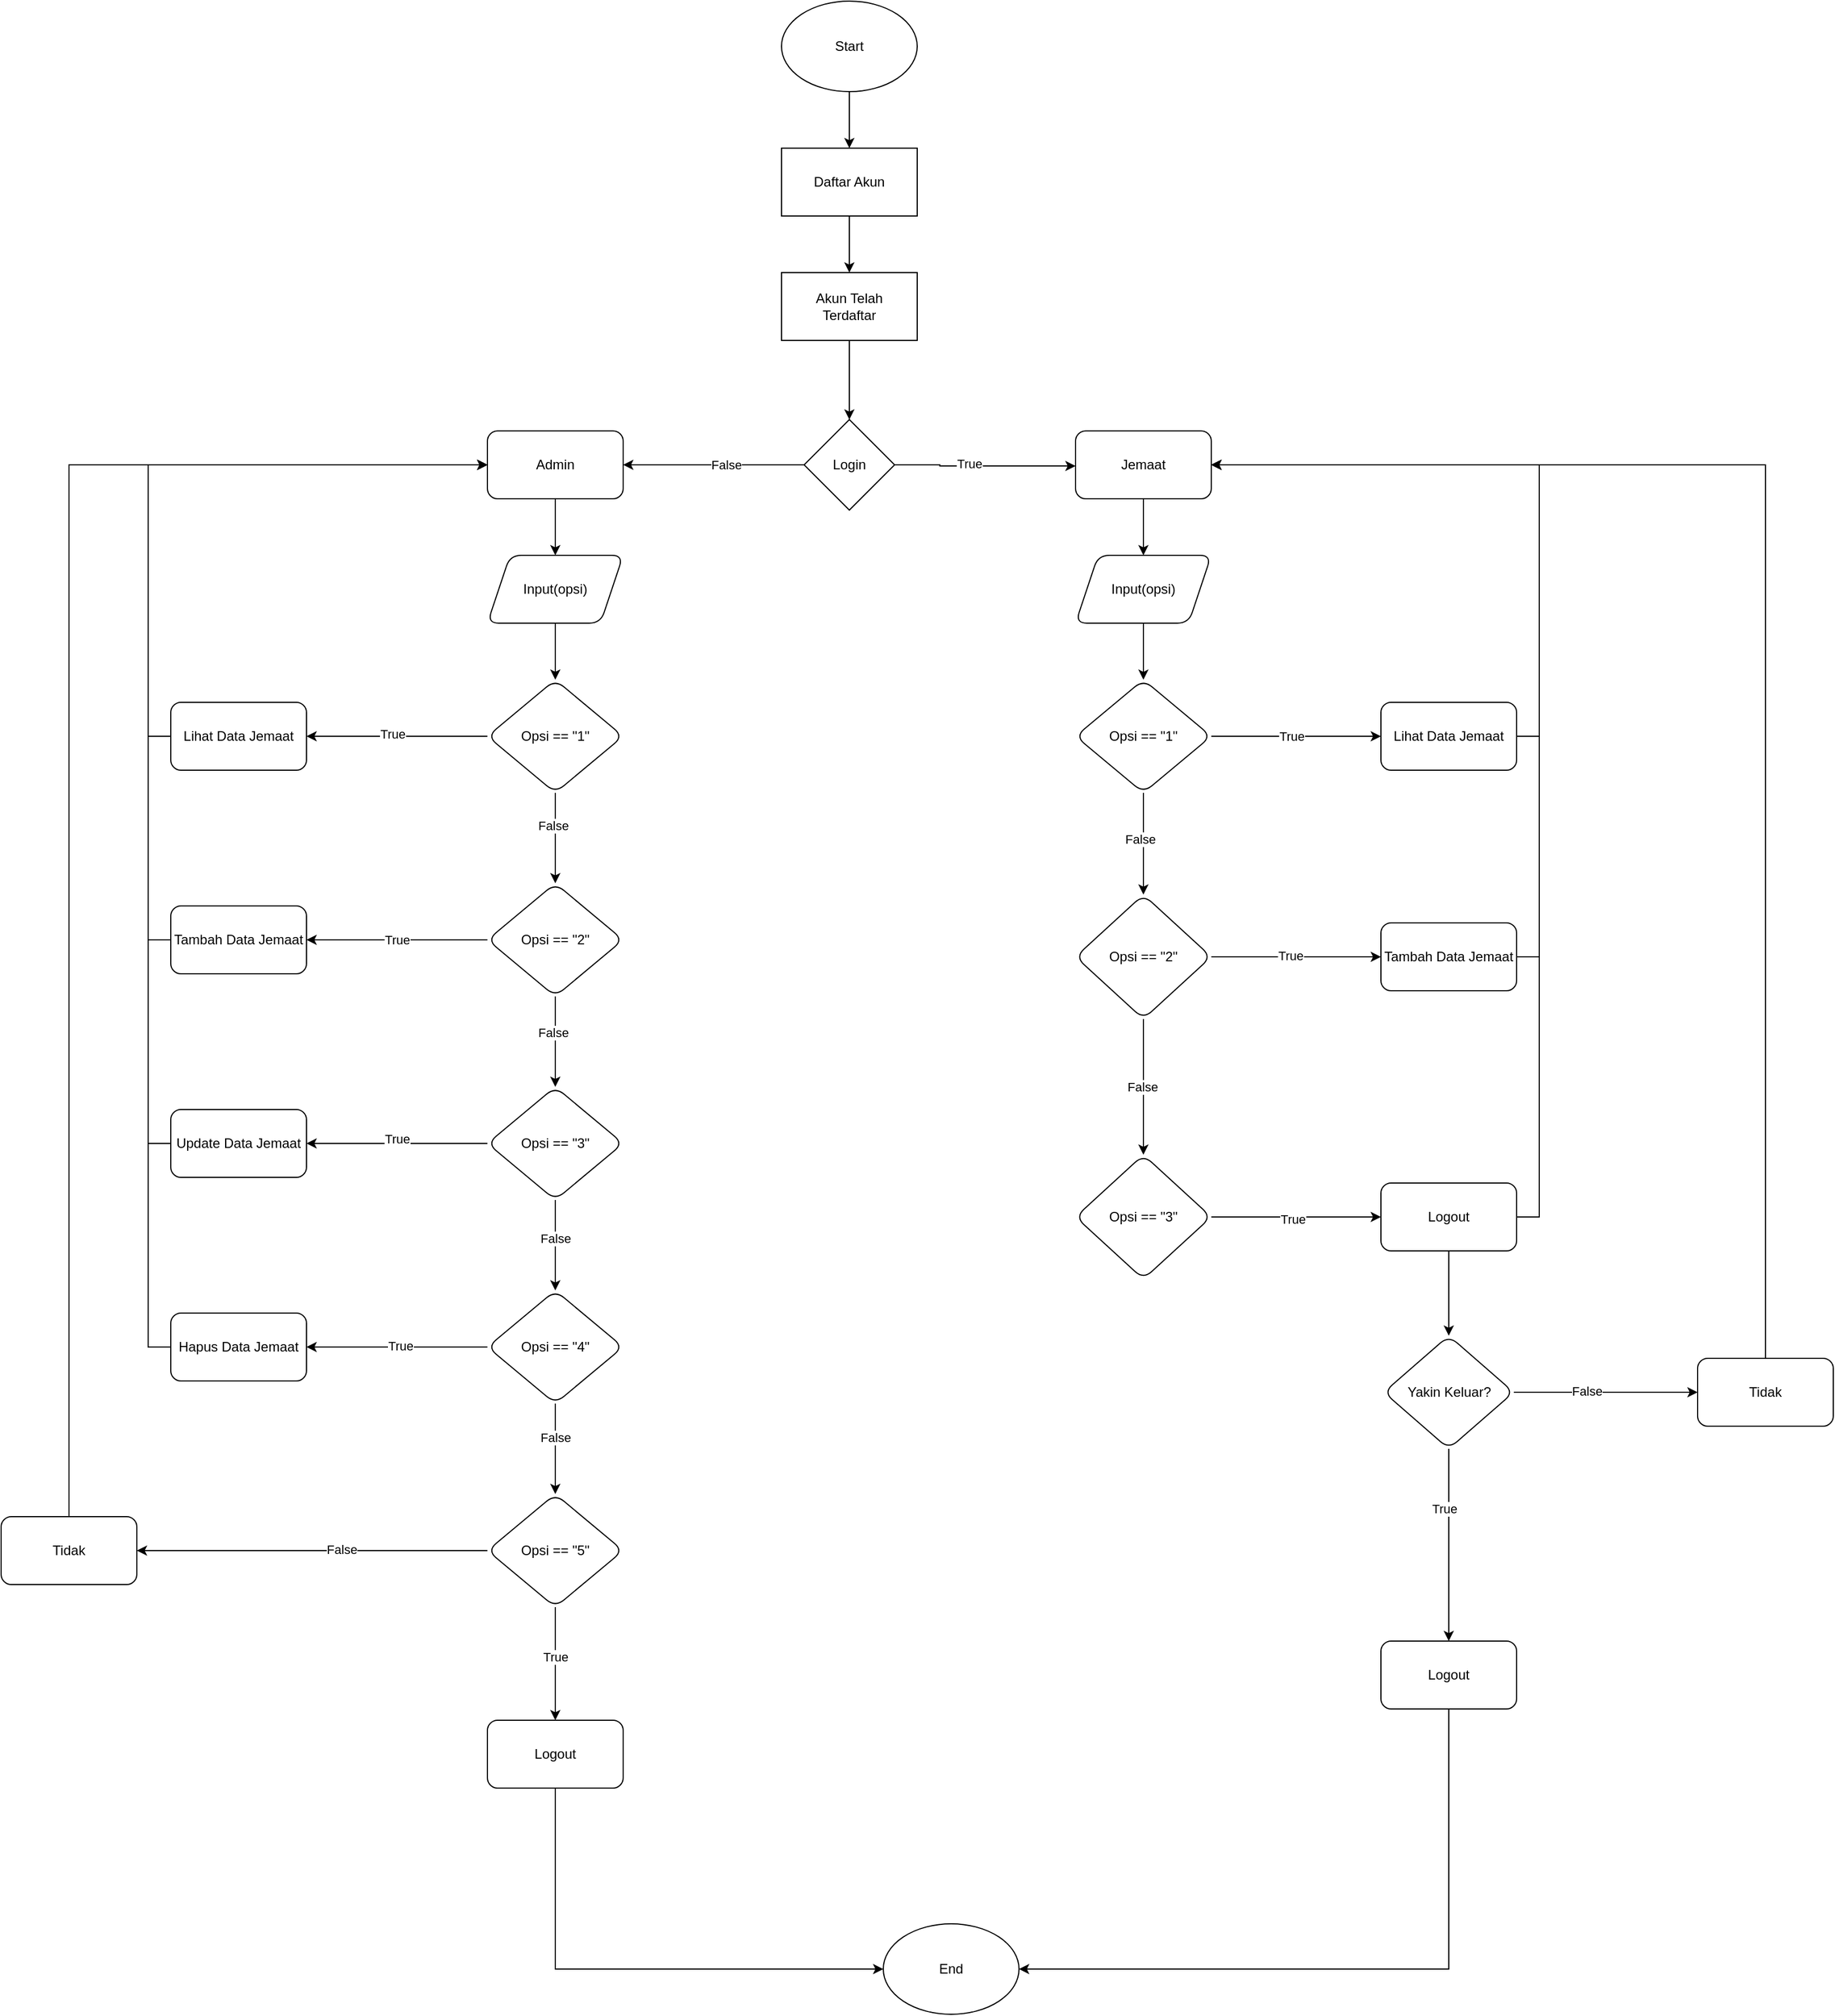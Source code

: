 <mxfile version="24.7.17">
  <diagram name="Page-1" id="oKVt8MBjMBBs5zzT-ZyF">
    <mxGraphModel dx="2444" dy="932" grid="1" gridSize="10" guides="1" tooltips="1" connect="1" arrows="1" fold="1" page="1" pageScale="1" pageWidth="850" pageHeight="1100" math="0" shadow="0">
      <root>
        <mxCell id="0" />
        <mxCell id="1" parent="0" />
        <mxCell id="7TJ9QhRvp5jiKfUdtxeP-3" value="" style="edgeStyle=orthogonalEdgeStyle;rounded=0;orthogonalLoop=1;jettySize=auto;html=1;" edge="1" parent="1" source="yP5g847EMCX4jfwRUblM-2" target="7TJ9QhRvp5jiKfUdtxeP-2">
          <mxGeometry relative="1" as="geometry" />
        </mxCell>
        <mxCell id="yP5g847EMCX4jfwRUblM-2" value="Start" style="ellipse;whiteSpace=wrap;html=1;" parent="1" vertex="1">
          <mxGeometry x="370" width="120" height="80" as="geometry" />
        </mxCell>
        <mxCell id="7TJ9QhRvp5jiKfUdtxeP-7" value="" style="edgeStyle=orthogonalEdgeStyle;rounded=0;orthogonalLoop=1;jettySize=auto;html=1;" edge="1" parent="1" source="7TJ9QhRvp5jiKfUdtxeP-2" target="7TJ9QhRvp5jiKfUdtxeP-6">
          <mxGeometry relative="1" as="geometry" />
        </mxCell>
        <mxCell id="7TJ9QhRvp5jiKfUdtxeP-2" value="Daftar Akun" style="whiteSpace=wrap;html=1;" vertex="1" parent="1">
          <mxGeometry x="370" y="130" width="120" height="60" as="geometry" />
        </mxCell>
        <mxCell id="7TJ9QhRvp5jiKfUdtxeP-9" value="" style="edgeStyle=orthogonalEdgeStyle;rounded=0;orthogonalLoop=1;jettySize=auto;html=1;" edge="1" parent="1" source="7TJ9QhRvp5jiKfUdtxeP-6" target="7TJ9QhRvp5jiKfUdtxeP-8">
          <mxGeometry relative="1" as="geometry" />
        </mxCell>
        <mxCell id="7TJ9QhRvp5jiKfUdtxeP-6" value="Akun Telah&lt;div&gt;Terdaftar&lt;/div&gt;" style="whiteSpace=wrap;html=1;" vertex="1" parent="1">
          <mxGeometry x="370" y="240" width="120" height="60" as="geometry" />
        </mxCell>
        <mxCell id="7TJ9QhRvp5jiKfUdtxeP-11" value="" style="edgeStyle=orthogonalEdgeStyle;rounded=0;orthogonalLoop=1;jettySize=auto;html=1;" edge="1" parent="1" source="7TJ9QhRvp5jiKfUdtxeP-8" target="7TJ9QhRvp5jiKfUdtxeP-25">
          <mxGeometry relative="1" as="geometry">
            <mxPoint x="649.984" y="410.048" as="targetPoint" />
            <Array as="points">
              <mxPoint x="510" y="410" />
              <mxPoint x="550" y="411" />
            </Array>
          </mxGeometry>
        </mxCell>
        <mxCell id="7TJ9QhRvp5jiKfUdtxeP-12" value="True" style="edgeLabel;html=1;align=center;verticalAlign=middle;resizable=0;points=[];" vertex="1" connectable="0" parent="7TJ9QhRvp5jiKfUdtxeP-11">
          <mxGeometry x="-0.172" y="2" relative="1" as="geometry">
            <mxPoint as="offset" />
          </mxGeometry>
        </mxCell>
        <mxCell id="7TJ9QhRvp5jiKfUdtxeP-16" value="" style="edgeStyle=orthogonalEdgeStyle;rounded=0;orthogonalLoop=1;jettySize=auto;html=1;" edge="1" parent="1" source="7TJ9QhRvp5jiKfUdtxeP-8" target="7TJ9QhRvp5jiKfUdtxeP-23">
          <mxGeometry relative="1" as="geometry">
            <mxPoint x="230" y="410.0" as="targetPoint" />
          </mxGeometry>
        </mxCell>
        <mxCell id="7TJ9QhRvp5jiKfUdtxeP-17" value="False" style="edgeLabel;html=1;align=center;verticalAlign=middle;resizable=0;points=[];" vertex="1" connectable="0" parent="7TJ9QhRvp5jiKfUdtxeP-16">
          <mxGeometry x="-0.129" y="4" relative="1" as="geometry">
            <mxPoint y="-4" as="offset" />
          </mxGeometry>
        </mxCell>
        <mxCell id="7TJ9QhRvp5jiKfUdtxeP-8" value="Login" style="rhombus;whiteSpace=wrap;html=1;" vertex="1" parent="1">
          <mxGeometry x="390" y="370" width="80" height="80" as="geometry" />
        </mxCell>
        <mxCell id="7TJ9QhRvp5jiKfUdtxeP-27" value="" style="edgeStyle=orthogonalEdgeStyle;rounded=0;orthogonalLoop=1;jettySize=auto;html=1;" edge="1" parent="1" source="7TJ9QhRvp5jiKfUdtxeP-23" target="7TJ9QhRvp5jiKfUdtxeP-26">
          <mxGeometry relative="1" as="geometry" />
        </mxCell>
        <mxCell id="7TJ9QhRvp5jiKfUdtxeP-23" value="Admin" style="rounded=1;whiteSpace=wrap;html=1;" vertex="1" parent="1">
          <mxGeometry x="110" y="380.0" width="120" height="60" as="geometry" />
        </mxCell>
        <mxCell id="7TJ9QhRvp5jiKfUdtxeP-29" value="" style="edgeStyle=orthogonalEdgeStyle;rounded=0;orthogonalLoop=1;jettySize=auto;html=1;" edge="1" parent="1" source="7TJ9QhRvp5jiKfUdtxeP-25" target="7TJ9QhRvp5jiKfUdtxeP-28">
          <mxGeometry relative="1" as="geometry" />
        </mxCell>
        <mxCell id="7TJ9QhRvp5jiKfUdtxeP-25" value="Jemaat" style="rounded=1;whiteSpace=wrap;html=1;" vertex="1" parent="1">
          <mxGeometry x="630.004" y="379.998" width="120" height="60" as="geometry" />
        </mxCell>
        <mxCell id="7TJ9QhRvp5jiKfUdtxeP-66" style="edgeStyle=orthogonalEdgeStyle;rounded=0;orthogonalLoop=1;jettySize=auto;html=1;exitX=0.5;exitY=1;exitDx=0;exitDy=0;" edge="1" parent="1" source="7TJ9QhRvp5jiKfUdtxeP-26" target="7TJ9QhRvp5jiKfUdtxeP-62">
          <mxGeometry relative="1" as="geometry" />
        </mxCell>
        <mxCell id="7TJ9QhRvp5jiKfUdtxeP-26" value="Input(opsi)" style="shape=parallelogram;perimeter=parallelogramPerimeter;whiteSpace=wrap;html=1;fixedSize=1;rounded=1;" vertex="1" parent="1">
          <mxGeometry x="110" y="490.0" width="120" height="60" as="geometry" />
        </mxCell>
        <mxCell id="7TJ9QhRvp5jiKfUdtxeP-31" value="" style="edgeStyle=orthogonalEdgeStyle;rounded=0;orthogonalLoop=1;jettySize=auto;html=1;" edge="1" parent="1" source="7TJ9QhRvp5jiKfUdtxeP-28" target="7TJ9QhRvp5jiKfUdtxeP-30">
          <mxGeometry relative="1" as="geometry" />
        </mxCell>
        <mxCell id="7TJ9QhRvp5jiKfUdtxeP-28" value="Input(opsi)" style="shape=parallelogram;perimeter=parallelogramPerimeter;whiteSpace=wrap;html=1;fixedSize=1;rounded=1;" vertex="1" parent="1">
          <mxGeometry x="630.004" y="489.998" width="120" height="60" as="geometry" />
        </mxCell>
        <mxCell id="7TJ9QhRvp5jiKfUdtxeP-33" value="" style="edgeStyle=orthogonalEdgeStyle;rounded=0;orthogonalLoop=1;jettySize=auto;html=1;" edge="1" parent="1" source="7TJ9QhRvp5jiKfUdtxeP-30" target="7TJ9QhRvp5jiKfUdtxeP-32">
          <mxGeometry relative="1" as="geometry" />
        </mxCell>
        <mxCell id="7TJ9QhRvp5jiKfUdtxeP-34" value="True" style="edgeLabel;html=1;align=center;verticalAlign=middle;resizable=0;points=[];" vertex="1" connectable="0" parent="7TJ9QhRvp5jiKfUdtxeP-33">
          <mxGeometry x="-0.059" relative="1" as="geometry">
            <mxPoint as="offset" />
          </mxGeometry>
        </mxCell>
        <mxCell id="7TJ9QhRvp5jiKfUdtxeP-36" value="" style="edgeStyle=orthogonalEdgeStyle;rounded=0;orthogonalLoop=1;jettySize=auto;html=1;" edge="1" parent="1" source="7TJ9QhRvp5jiKfUdtxeP-30" target="7TJ9QhRvp5jiKfUdtxeP-35">
          <mxGeometry relative="1" as="geometry" />
        </mxCell>
        <mxCell id="7TJ9QhRvp5jiKfUdtxeP-37" value="False" style="edgeLabel;html=1;align=center;verticalAlign=middle;resizable=0;points=[];" vertex="1" connectable="0" parent="7TJ9QhRvp5jiKfUdtxeP-36">
          <mxGeometry x="-0.099" y="-3" relative="1" as="geometry">
            <mxPoint as="offset" />
          </mxGeometry>
        </mxCell>
        <mxCell id="7TJ9QhRvp5jiKfUdtxeP-30" value="Opsi == &quot;1&quot;" style="rhombus;whiteSpace=wrap;html=1;rounded=1;" vertex="1" parent="1">
          <mxGeometry x="630" y="600" width="120" height="100" as="geometry" />
        </mxCell>
        <mxCell id="7TJ9QhRvp5jiKfUdtxeP-104" style="edgeStyle=orthogonalEdgeStyle;rounded=0;orthogonalLoop=1;jettySize=auto;html=1;exitX=1;exitY=0.5;exitDx=0;exitDy=0;entryX=1;entryY=0.5;entryDx=0;entryDy=0;" edge="1" parent="1" source="7TJ9QhRvp5jiKfUdtxeP-32" target="7TJ9QhRvp5jiKfUdtxeP-25">
          <mxGeometry relative="1" as="geometry" />
        </mxCell>
        <mxCell id="7TJ9QhRvp5jiKfUdtxeP-32" value="Lihat Data Jemaat" style="rounded=1;whiteSpace=wrap;html=1;" vertex="1" parent="1">
          <mxGeometry x="900" y="620" width="120" height="60" as="geometry" />
        </mxCell>
        <mxCell id="7TJ9QhRvp5jiKfUdtxeP-39" value="" style="edgeStyle=orthogonalEdgeStyle;rounded=0;orthogonalLoop=1;jettySize=auto;html=1;" edge="1" parent="1" source="7TJ9QhRvp5jiKfUdtxeP-35" target="7TJ9QhRvp5jiKfUdtxeP-38">
          <mxGeometry relative="1" as="geometry" />
        </mxCell>
        <mxCell id="7TJ9QhRvp5jiKfUdtxeP-40" value="True" style="edgeLabel;html=1;align=center;verticalAlign=middle;resizable=0;points=[];" vertex="1" connectable="0" parent="7TJ9QhRvp5jiKfUdtxeP-39">
          <mxGeometry x="-0.069" y="1" relative="1" as="geometry">
            <mxPoint as="offset" />
          </mxGeometry>
        </mxCell>
        <mxCell id="7TJ9QhRvp5jiKfUdtxeP-42" value="" style="edgeStyle=orthogonalEdgeStyle;rounded=0;orthogonalLoop=1;jettySize=auto;html=1;" edge="1" parent="1" source="7TJ9QhRvp5jiKfUdtxeP-35" target="7TJ9QhRvp5jiKfUdtxeP-41">
          <mxGeometry relative="1" as="geometry" />
        </mxCell>
        <mxCell id="7TJ9QhRvp5jiKfUdtxeP-43" value="False" style="edgeLabel;html=1;align=center;verticalAlign=middle;resizable=0;points=[];" vertex="1" connectable="0" parent="7TJ9QhRvp5jiKfUdtxeP-42">
          <mxGeometry x="-0.001" y="-1" relative="1" as="geometry">
            <mxPoint as="offset" />
          </mxGeometry>
        </mxCell>
        <mxCell id="7TJ9QhRvp5jiKfUdtxeP-35" value="Opsi == &quot;2&quot;" style="rhombus;whiteSpace=wrap;html=1;rounded=1;" vertex="1" parent="1">
          <mxGeometry x="630" y="790" width="120" height="110" as="geometry" />
        </mxCell>
        <mxCell id="7TJ9QhRvp5jiKfUdtxeP-103" style="edgeStyle=orthogonalEdgeStyle;rounded=0;orthogonalLoop=1;jettySize=auto;html=1;exitX=1;exitY=0.5;exitDx=0;exitDy=0;entryX=1;entryY=0.5;entryDx=0;entryDy=0;" edge="1" parent="1" source="7TJ9QhRvp5jiKfUdtxeP-38" target="7TJ9QhRvp5jiKfUdtxeP-25">
          <mxGeometry relative="1" as="geometry" />
        </mxCell>
        <mxCell id="7TJ9QhRvp5jiKfUdtxeP-38" value="Tambah Data Jemaat" style="rounded=1;whiteSpace=wrap;html=1;" vertex="1" parent="1">
          <mxGeometry x="900" y="815" width="120" height="60" as="geometry" />
        </mxCell>
        <mxCell id="7TJ9QhRvp5jiKfUdtxeP-45" value="" style="edgeStyle=orthogonalEdgeStyle;rounded=0;orthogonalLoop=1;jettySize=auto;html=1;" edge="1" parent="1" source="7TJ9QhRvp5jiKfUdtxeP-41" target="7TJ9QhRvp5jiKfUdtxeP-44">
          <mxGeometry relative="1" as="geometry" />
        </mxCell>
        <mxCell id="7TJ9QhRvp5jiKfUdtxeP-46" value="True" style="edgeLabel;html=1;align=center;verticalAlign=middle;resizable=0;points=[];" vertex="1" connectable="0" parent="7TJ9QhRvp5jiKfUdtxeP-45">
          <mxGeometry x="-0.046" y="-2" relative="1" as="geometry">
            <mxPoint as="offset" />
          </mxGeometry>
        </mxCell>
        <mxCell id="7TJ9QhRvp5jiKfUdtxeP-41" value="Opsi == &quot;3&quot;" style="rhombus;whiteSpace=wrap;html=1;rounded=1;" vertex="1" parent="1">
          <mxGeometry x="630" y="1020" width="120" height="110" as="geometry" />
        </mxCell>
        <mxCell id="7TJ9QhRvp5jiKfUdtxeP-50" value="" style="edgeStyle=orthogonalEdgeStyle;rounded=0;orthogonalLoop=1;jettySize=auto;html=1;" edge="1" parent="1" source="7TJ9QhRvp5jiKfUdtxeP-44" target="7TJ9QhRvp5jiKfUdtxeP-49">
          <mxGeometry relative="1" as="geometry" />
        </mxCell>
        <mxCell id="7TJ9QhRvp5jiKfUdtxeP-102" style="edgeStyle=orthogonalEdgeStyle;rounded=0;orthogonalLoop=1;jettySize=auto;html=1;exitX=1;exitY=0.5;exitDx=0;exitDy=0;entryX=1;entryY=0.5;entryDx=0;entryDy=0;" edge="1" parent="1" source="7TJ9QhRvp5jiKfUdtxeP-44" target="7TJ9QhRvp5jiKfUdtxeP-25">
          <mxGeometry relative="1" as="geometry" />
        </mxCell>
        <mxCell id="7TJ9QhRvp5jiKfUdtxeP-44" value="Logout" style="whiteSpace=wrap;html=1;rounded=1;" vertex="1" parent="1">
          <mxGeometry x="900" y="1045" width="120" height="60" as="geometry" />
        </mxCell>
        <mxCell id="7TJ9QhRvp5jiKfUdtxeP-52" value="" style="edgeStyle=orthogonalEdgeStyle;rounded=0;orthogonalLoop=1;jettySize=auto;html=1;" edge="1" parent="1" source="7TJ9QhRvp5jiKfUdtxeP-49" target="7TJ9QhRvp5jiKfUdtxeP-51">
          <mxGeometry relative="1" as="geometry" />
        </mxCell>
        <mxCell id="7TJ9QhRvp5jiKfUdtxeP-55" value="True" style="edgeLabel;html=1;align=center;verticalAlign=middle;resizable=0;points=[];" vertex="1" connectable="0" parent="7TJ9QhRvp5jiKfUdtxeP-52">
          <mxGeometry x="-0.389" y="-4" relative="1" as="geometry">
            <mxPoint y="1" as="offset" />
          </mxGeometry>
        </mxCell>
        <mxCell id="7TJ9QhRvp5jiKfUdtxeP-54" value="" style="edgeStyle=orthogonalEdgeStyle;rounded=0;orthogonalLoop=1;jettySize=auto;html=1;" edge="1" parent="1" source="7TJ9QhRvp5jiKfUdtxeP-49" target="7TJ9QhRvp5jiKfUdtxeP-53">
          <mxGeometry relative="1" as="geometry" />
        </mxCell>
        <mxCell id="7TJ9QhRvp5jiKfUdtxeP-56" value="False" style="edgeLabel;html=1;align=center;verticalAlign=middle;resizable=0;points=[];" vertex="1" connectable="0" parent="7TJ9QhRvp5jiKfUdtxeP-54">
          <mxGeometry x="-0.206" y="1" relative="1" as="geometry">
            <mxPoint as="offset" />
          </mxGeometry>
        </mxCell>
        <mxCell id="7TJ9QhRvp5jiKfUdtxeP-49" value="Yakin Keluar?" style="rhombus;whiteSpace=wrap;html=1;rounded=1;" vertex="1" parent="1">
          <mxGeometry x="902.5" y="1180" width="115" height="100" as="geometry" />
        </mxCell>
        <mxCell id="7TJ9QhRvp5jiKfUdtxeP-114" style="edgeStyle=orthogonalEdgeStyle;rounded=0;orthogonalLoop=1;jettySize=auto;html=1;exitX=0.5;exitY=1;exitDx=0;exitDy=0;entryX=1;entryY=0.5;entryDx=0;entryDy=0;" edge="1" parent="1" source="7TJ9QhRvp5jiKfUdtxeP-51" target="7TJ9QhRvp5jiKfUdtxeP-112">
          <mxGeometry relative="1" as="geometry" />
        </mxCell>
        <mxCell id="7TJ9QhRvp5jiKfUdtxeP-51" value="Logout" style="whiteSpace=wrap;html=1;rounded=1;" vertex="1" parent="1">
          <mxGeometry x="900" y="1450" width="120" height="60" as="geometry" />
        </mxCell>
        <mxCell id="7TJ9QhRvp5jiKfUdtxeP-59" style="edgeStyle=orthogonalEdgeStyle;rounded=0;orthogonalLoop=1;jettySize=auto;html=1;exitX=0.5;exitY=0;exitDx=0;exitDy=0;entryX=1;entryY=0.5;entryDx=0;entryDy=0;" edge="1" parent="1" source="7TJ9QhRvp5jiKfUdtxeP-53" target="7TJ9QhRvp5jiKfUdtxeP-25">
          <mxGeometry relative="1" as="geometry" />
        </mxCell>
        <mxCell id="7TJ9QhRvp5jiKfUdtxeP-53" value="Tidak" style="whiteSpace=wrap;html=1;rounded=1;" vertex="1" parent="1">
          <mxGeometry x="1180" y="1200" width="120" height="60" as="geometry" />
        </mxCell>
        <mxCell id="7TJ9QhRvp5jiKfUdtxeP-68" value="" style="edgeStyle=orthogonalEdgeStyle;rounded=0;orthogonalLoop=1;jettySize=auto;html=1;" edge="1" parent="1" source="7TJ9QhRvp5jiKfUdtxeP-62" target="7TJ9QhRvp5jiKfUdtxeP-67">
          <mxGeometry relative="1" as="geometry" />
        </mxCell>
        <mxCell id="7TJ9QhRvp5jiKfUdtxeP-80" value="False" style="edgeLabel;html=1;align=center;verticalAlign=middle;resizable=0;points=[];" vertex="1" connectable="0" parent="7TJ9QhRvp5jiKfUdtxeP-68">
          <mxGeometry x="-0.292" y="-2" relative="1" as="geometry">
            <mxPoint as="offset" />
          </mxGeometry>
        </mxCell>
        <mxCell id="7TJ9QhRvp5jiKfUdtxeP-78" style="edgeStyle=orthogonalEdgeStyle;rounded=0;orthogonalLoop=1;jettySize=auto;html=1;exitX=0;exitY=0.5;exitDx=0;exitDy=0;entryX=1;entryY=0.5;entryDx=0;entryDy=0;" edge="1" parent="1" source="7TJ9QhRvp5jiKfUdtxeP-62" target="7TJ9QhRvp5jiKfUdtxeP-77">
          <mxGeometry relative="1" as="geometry" />
        </mxCell>
        <mxCell id="7TJ9QhRvp5jiKfUdtxeP-79" value="True" style="edgeLabel;html=1;align=center;verticalAlign=middle;resizable=0;points=[];" vertex="1" connectable="0" parent="7TJ9QhRvp5jiKfUdtxeP-78">
          <mxGeometry x="0.049" y="-2" relative="1" as="geometry">
            <mxPoint as="offset" />
          </mxGeometry>
        </mxCell>
        <mxCell id="7TJ9QhRvp5jiKfUdtxeP-62" value="Opsi == &quot;1&quot;" style="rhombus;whiteSpace=wrap;html=1;rounded=1;" vertex="1" parent="1">
          <mxGeometry x="110" y="600" width="120" height="100" as="geometry" />
        </mxCell>
        <mxCell id="7TJ9QhRvp5jiKfUdtxeP-70" value="" style="edgeStyle=orthogonalEdgeStyle;rounded=0;orthogonalLoop=1;jettySize=auto;html=1;" edge="1" parent="1" source="7TJ9QhRvp5jiKfUdtxeP-67" target="7TJ9QhRvp5jiKfUdtxeP-69">
          <mxGeometry relative="1" as="geometry" />
        </mxCell>
        <mxCell id="7TJ9QhRvp5jiKfUdtxeP-81" value="False" style="edgeLabel;html=1;align=center;verticalAlign=middle;resizable=0;points=[];" vertex="1" connectable="0" parent="7TJ9QhRvp5jiKfUdtxeP-70">
          <mxGeometry x="-0.196" y="-2" relative="1" as="geometry">
            <mxPoint as="offset" />
          </mxGeometry>
        </mxCell>
        <mxCell id="7TJ9QhRvp5jiKfUdtxeP-87" style="edgeStyle=orthogonalEdgeStyle;rounded=0;orthogonalLoop=1;jettySize=auto;html=1;exitX=0;exitY=0.5;exitDx=0;exitDy=0;entryX=1;entryY=0.5;entryDx=0;entryDy=0;" edge="1" parent="1" source="7TJ9QhRvp5jiKfUdtxeP-67" target="7TJ9QhRvp5jiKfUdtxeP-85">
          <mxGeometry relative="1" as="geometry" />
        </mxCell>
        <mxCell id="7TJ9QhRvp5jiKfUdtxeP-107" value="True" style="edgeLabel;html=1;align=center;verticalAlign=middle;resizable=0;points=[];" vertex="1" connectable="0" parent="7TJ9QhRvp5jiKfUdtxeP-87">
          <mxGeometry x="-0.098" y="-1" relative="1" as="geometry">
            <mxPoint x="-8" y="1" as="offset" />
          </mxGeometry>
        </mxCell>
        <mxCell id="7TJ9QhRvp5jiKfUdtxeP-67" value="Opsi == &quot;2&quot;" style="rhombus;whiteSpace=wrap;html=1;rounded=1;" vertex="1" parent="1">
          <mxGeometry x="110" y="780" width="120" height="100" as="geometry" />
        </mxCell>
        <mxCell id="7TJ9QhRvp5jiKfUdtxeP-72" value="" style="edgeStyle=orthogonalEdgeStyle;rounded=0;orthogonalLoop=1;jettySize=auto;html=1;" edge="1" parent="1" source="7TJ9QhRvp5jiKfUdtxeP-69" target="7TJ9QhRvp5jiKfUdtxeP-71">
          <mxGeometry relative="1" as="geometry" />
        </mxCell>
        <mxCell id="7TJ9QhRvp5jiKfUdtxeP-82" value="False" style="edgeLabel;html=1;align=center;verticalAlign=middle;resizable=0;points=[];" vertex="1" connectable="0" parent="7TJ9QhRvp5jiKfUdtxeP-72">
          <mxGeometry x="-0.149" relative="1" as="geometry">
            <mxPoint as="offset" />
          </mxGeometry>
        </mxCell>
        <mxCell id="7TJ9QhRvp5jiKfUdtxeP-91" style="edgeStyle=orthogonalEdgeStyle;rounded=0;orthogonalLoop=1;jettySize=auto;html=1;exitX=0;exitY=0.5;exitDx=0;exitDy=0;entryX=1;entryY=0.5;entryDx=0;entryDy=0;" edge="1" parent="1" source="7TJ9QhRvp5jiKfUdtxeP-69" target="7TJ9QhRvp5jiKfUdtxeP-90">
          <mxGeometry relative="1" as="geometry" />
        </mxCell>
        <mxCell id="7TJ9QhRvp5jiKfUdtxeP-108" value="True" style="edgeLabel;html=1;align=center;verticalAlign=middle;resizable=0;points=[];" vertex="1" connectable="0" parent="7TJ9QhRvp5jiKfUdtxeP-91">
          <mxGeometry x="-0.002" y="-4" relative="1" as="geometry">
            <mxPoint as="offset" />
          </mxGeometry>
        </mxCell>
        <mxCell id="7TJ9QhRvp5jiKfUdtxeP-69" value="Opsi == &quot;3&quot;" style="rhombus;whiteSpace=wrap;html=1;rounded=1;" vertex="1" parent="1">
          <mxGeometry x="110" y="960" width="120" height="100" as="geometry" />
        </mxCell>
        <mxCell id="7TJ9QhRvp5jiKfUdtxeP-74" value="" style="edgeStyle=orthogonalEdgeStyle;rounded=0;orthogonalLoop=1;jettySize=auto;html=1;" edge="1" parent="1" source="7TJ9QhRvp5jiKfUdtxeP-71" target="7TJ9QhRvp5jiKfUdtxeP-73">
          <mxGeometry relative="1" as="geometry" />
        </mxCell>
        <mxCell id="7TJ9QhRvp5jiKfUdtxeP-84" value="False" style="edgeLabel;html=1;align=center;verticalAlign=middle;resizable=0;points=[];" vertex="1" connectable="0" parent="7TJ9QhRvp5jiKfUdtxeP-74">
          <mxGeometry x="-0.258" relative="1" as="geometry">
            <mxPoint as="offset" />
          </mxGeometry>
        </mxCell>
        <mxCell id="7TJ9QhRvp5jiKfUdtxeP-92" style="edgeStyle=orthogonalEdgeStyle;rounded=0;orthogonalLoop=1;jettySize=auto;html=1;exitX=0;exitY=0.5;exitDx=0;exitDy=0;" edge="1" parent="1" source="7TJ9QhRvp5jiKfUdtxeP-71" target="7TJ9QhRvp5jiKfUdtxeP-89">
          <mxGeometry relative="1" as="geometry" />
        </mxCell>
        <mxCell id="7TJ9QhRvp5jiKfUdtxeP-109" value="True" style="edgeLabel;html=1;align=center;verticalAlign=middle;resizable=0;points=[];" vertex="1" connectable="0" parent="7TJ9QhRvp5jiKfUdtxeP-92">
          <mxGeometry x="-0.04" y="-1" relative="1" as="geometry">
            <mxPoint as="offset" />
          </mxGeometry>
        </mxCell>
        <mxCell id="7TJ9QhRvp5jiKfUdtxeP-71" value="Opsi == &quot;4&quot;" style="rhombus;whiteSpace=wrap;html=1;rounded=1;" vertex="1" parent="1">
          <mxGeometry x="110" y="1140" width="120" height="100" as="geometry" />
        </mxCell>
        <mxCell id="7TJ9QhRvp5jiKfUdtxeP-93" style="edgeStyle=orthogonalEdgeStyle;rounded=0;orthogonalLoop=1;jettySize=auto;html=1;exitX=0;exitY=0.5;exitDx=0;exitDy=0;entryX=1;entryY=0.5;entryDx=0;entryDy=0;" edge="1" parent="1" source="7TJ9QhRvp5jiKfUdtxeP-73" target="7TJ9QhRvp5jiKfUdtxeP-88">
          <mxGeometry relative="1" as="geometry" />
        </mxCell>
        <mxCell id="7TJ9QhRvp5jiKfUdtxeP-110" value="False" style="edgeLabel;html=1;align=center;verticalAlign=middle;resizable=0;points=[];" vertex="1" connectable="0" parent="7TJ9QhRvp5jiKfUdtxeP-93">
          <mxGeometry x="-0.167" y="-1" relative="1" as="geometry">
            <mxPoint as="offset" />
          </mxGeometry>
        </mxCell>
        <mxCell id="7TJ9QhRvp5jiKfUdtxeP-95" value="" style="edgeStyle=orthogonalEdgeStyle;rounded=0;orthogonalLoop=1;jettySize=auto;html=1;" edge="1" parent="1" source="7TJ9QhRvp5jiKfUdtxeP-73" target="7TJ9QhRvp5jiKfUdtxeP-94">
          <mxGeometry relative="1" as="geometry" />
        </mxCell>
        <mxCell id="7TJ9QhRvp5jiKfUdtxeP-111" value="True" style="edgeLabel;html=1;align=center;verticalAlign=middle;resizable=0;points=[];" vertex="1" connectable="0" parent="7TJ9QhRvp5jiKfUdtxeP-95">
          <mxGeometry x="-0.132" relative="1" as="geometry">
            <mxPoint as="offset" />
          </mxGeometry>
        </mxCell>
        <mxCell id="7TJ9QhRvp5jiKfUdtxeP-73" value="Opsi == &quot;5&quot;" style="rhombus;whiteSpace=wrap;html=1;rounded=1;" vertex="1" parent="1">
          <mxGeometry x="110" y="1320" width="120" height="100" as="geometry" />
        </mxCell>
        <mxCell id="7TJ9QhRvp5jiKfUdtxeP-101" style="edgeStyle=orthogonalEdgeStyle;rounded=0;orthogonalLoop=1;jettySize=auto;html=1;exitX=0;exitY=0.5;exitDx=0;exitDy=0;entryX=0;entryY=0.5;entryDx=0;entryDy=0;" edge="1" parent="1" source="7TJ9QhRvp5jiKfUdtxeP-77" target="7TJ9QhRvp5jiKfUdtxeP-23">
          <mxGeometry relative="1" as="geometry" />
        </mxCell>
        <mxCell id="7TJ9QhRvp5jiKfUdtxeP-77" value="Lihat Data Jemaat" style="rounded=1;whiteSpace=wrap;html=1;" vertex="1" parent="1">
          <mxGeometry x="-170" y="620" width="120" height="60" as="geometry" />
        </mxCell>
        <mxCell id="7TJ9QhRvp5jiKfUdtxeP-100" style="edgeStyle=orthogonalEdgeStyle;rounded=0;orthogonalLoop=1;jettySize=auto;html=1;exitX=0;exitY=0.5;exitDx=0;exitDy=0;entryX=0;entryY=0.5;entryDx=0;entryDy=0;" edge="1" parent="1" source="7TJ9QhRvp5jiKfUdtxeP-85" target="7TJ9QhRvp5jiKfUdtxeP-23">
          <mxGeometry relative="1" as="geometry" />
        </mxCell>
        <mxCell id="7TJ9QhRvp5jiKfUdtxeP-85" value="Tambah Data Jemaat" style="rounded=1;whiteSpace=wrap;html=1;" vertex="1" parent="1">
          <mxGeometry x="-170" y="800" width="120" height="60" as="geometry" />
        </mxCell>
        <mxCell id="7TJ9QhRvp5jiKfUdtxeP-96" style="edgeStyle=orthogonalEdgeStyle;rounded=0;orthogonalLoop=1;jettySize=auto;html=1;exitX=0.5;exitY=0;exitDx=0;exitDy=0;entryX=0;entryY=0.5;entryDx=0;entryDy=0;" edge="1" parent="1" source="7TJ9QhRvp5jiKfUdtxeP-88" target="7TJ9QhRvp5jiKfUdtxeP-23">
          <mxGeometry relative="1" as="geometry" />
        </mxCell>
        <mxCell id="7TJ9QhRvp5jiKfUdtxeP-88" value="Tidak" style="rounded=1;whiteSpace=wrap;html=1;" vertex="1" parent="1">
          <mxGeometry x="-320" y="1340" width="120" height="60" as="geometry" />
        </mxCell>
        <mxCell id="7TJ9QhRvp5jiKfUdtxeP-98" style="edgeStyle=orthogonalEdgeStyle;rounded=0;orthogonalLoop=1;jettySize=auto;html=1;exitX=0;exitY=0.5;exitDx=0;exitDy=0;entryX=0;entryY=0.5;entryDx=0;entryDy=0;" edge="1" parent="1" source="7TJ9QhRvp5jiKfUdtxeP-89" target="7TJ9QhRvp5jiKfUdtxeP-23">
          <mxGeometry relative="1" as="geometry" />
        </mxCell>
        <mxCell id="7TJ9QhRvp5jiKfUdtxeP-89" value="Hapus Data Jemaat" style="rounded=1;whiteSpace=wrap;html=1;" vertex="1" parent="1">
          <mxGeometry x="-170" y="1160" width="120" height="60" as="geometry" />
        </mxCell>
        <mxCell id="7TJ9QhRvp5jiKfUdtxeP-99" style="edgeStyle=orthogonalEdgeStyle;rounded=0;orthogonalLoop=1;jettySize=auto;html=1;exitX=0;exitY=0.5;exitDx=0;exitDy=0;entryX=0;entryY=0.5;entryDx=0;entryDy=0;" edge="1" parent="1" source="7TJ9QhRvp5jiKfUdtxeP-90" target="7TJ9QhRvp5jiKfUdtxeP-23">
          <mxGeometry relative="1" as="geometry" />
        </mxCell>
        <mxCell id="7TJ9QhRvp5jiKfUdtxeP-90" value="Update Data Jemaat" style="rounded=1;whiteSpace=wrap;html=1;" vertex="1" parent="1">
          <mxGeometry x="-170" y="980" width="120" height="60" as="geometry" />
        </mxCell>
        <mxCell id="7TJ9QhRvp5jiKfUdtxeP-113" style="edgeStyle=orthogonalEdgeStyle;rounded=0;orthogonalLoop=1;jettySize=auto;html=1;exitX=0.5;exitY=1;exitDx=0;exitDy=0;entryX=0;entryY=0.5;entryDx=0;entryDy=0;" edge="1" parent="1" source="7TJ9QhRvp5jiKfUdtxeP-94" target="7TJ9QhRvp5jiKfUdtxeP-112">
          <mxGeometry relative="1" as="geometry" />
        </mxCell>
        <mxCell id="7TJ9QhRvp5jiKfUdtxeP-94" value="Logout" style="whiteSpace=wrap;html=1;rounded=1;" vertex="1" parent="1">
          <mxGeometry x="110" y="1520" width="120" height="60" as="geometry" />
        </mxCell>
        <mxCell id="7TJ9QhRvp5jiKfUdtxeP-112" value="End" style="ellipse;whiteSpace=wrap;html=1;" vertex="1" parent="1">
          <mxGeometry x="460" y="1700" width="120" height="80" as="geometry" />
        </mxCell>
      </root>
    </mxGraphModel>
  </diagram>
</mxfile>
